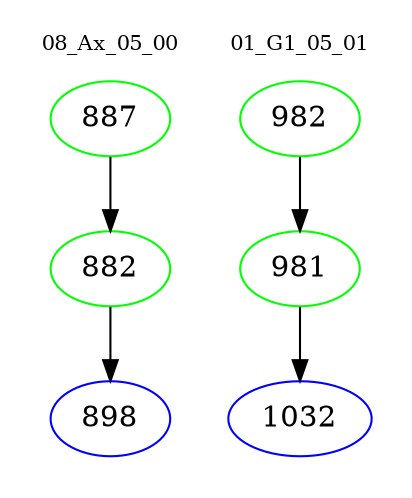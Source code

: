 digraph{
subgraph cluster_0 {
color = white
label = "08_Ax_05_00";
fontsize=10;
T0_887 [label="887", color="green"]
T0_887 -> T0_882 [color="black"]
T0_882 [label="882", color="green"]
T0_882 -> T0_898 [color="black"]
T0_898 [label="898", color="blue"]
}
subgraph cluster_1 {
color = white
label = "01_G1_05_01";
fontsize=10;
T1_982 [label="982", color="green"]
T1_982 -> T1_981 [color="black"]
T1_981 [label="981", color="green"]
T1_981 -> T1_1032 [color="black"]
T1_1032 [label="1032", color="blue"]
}
}
